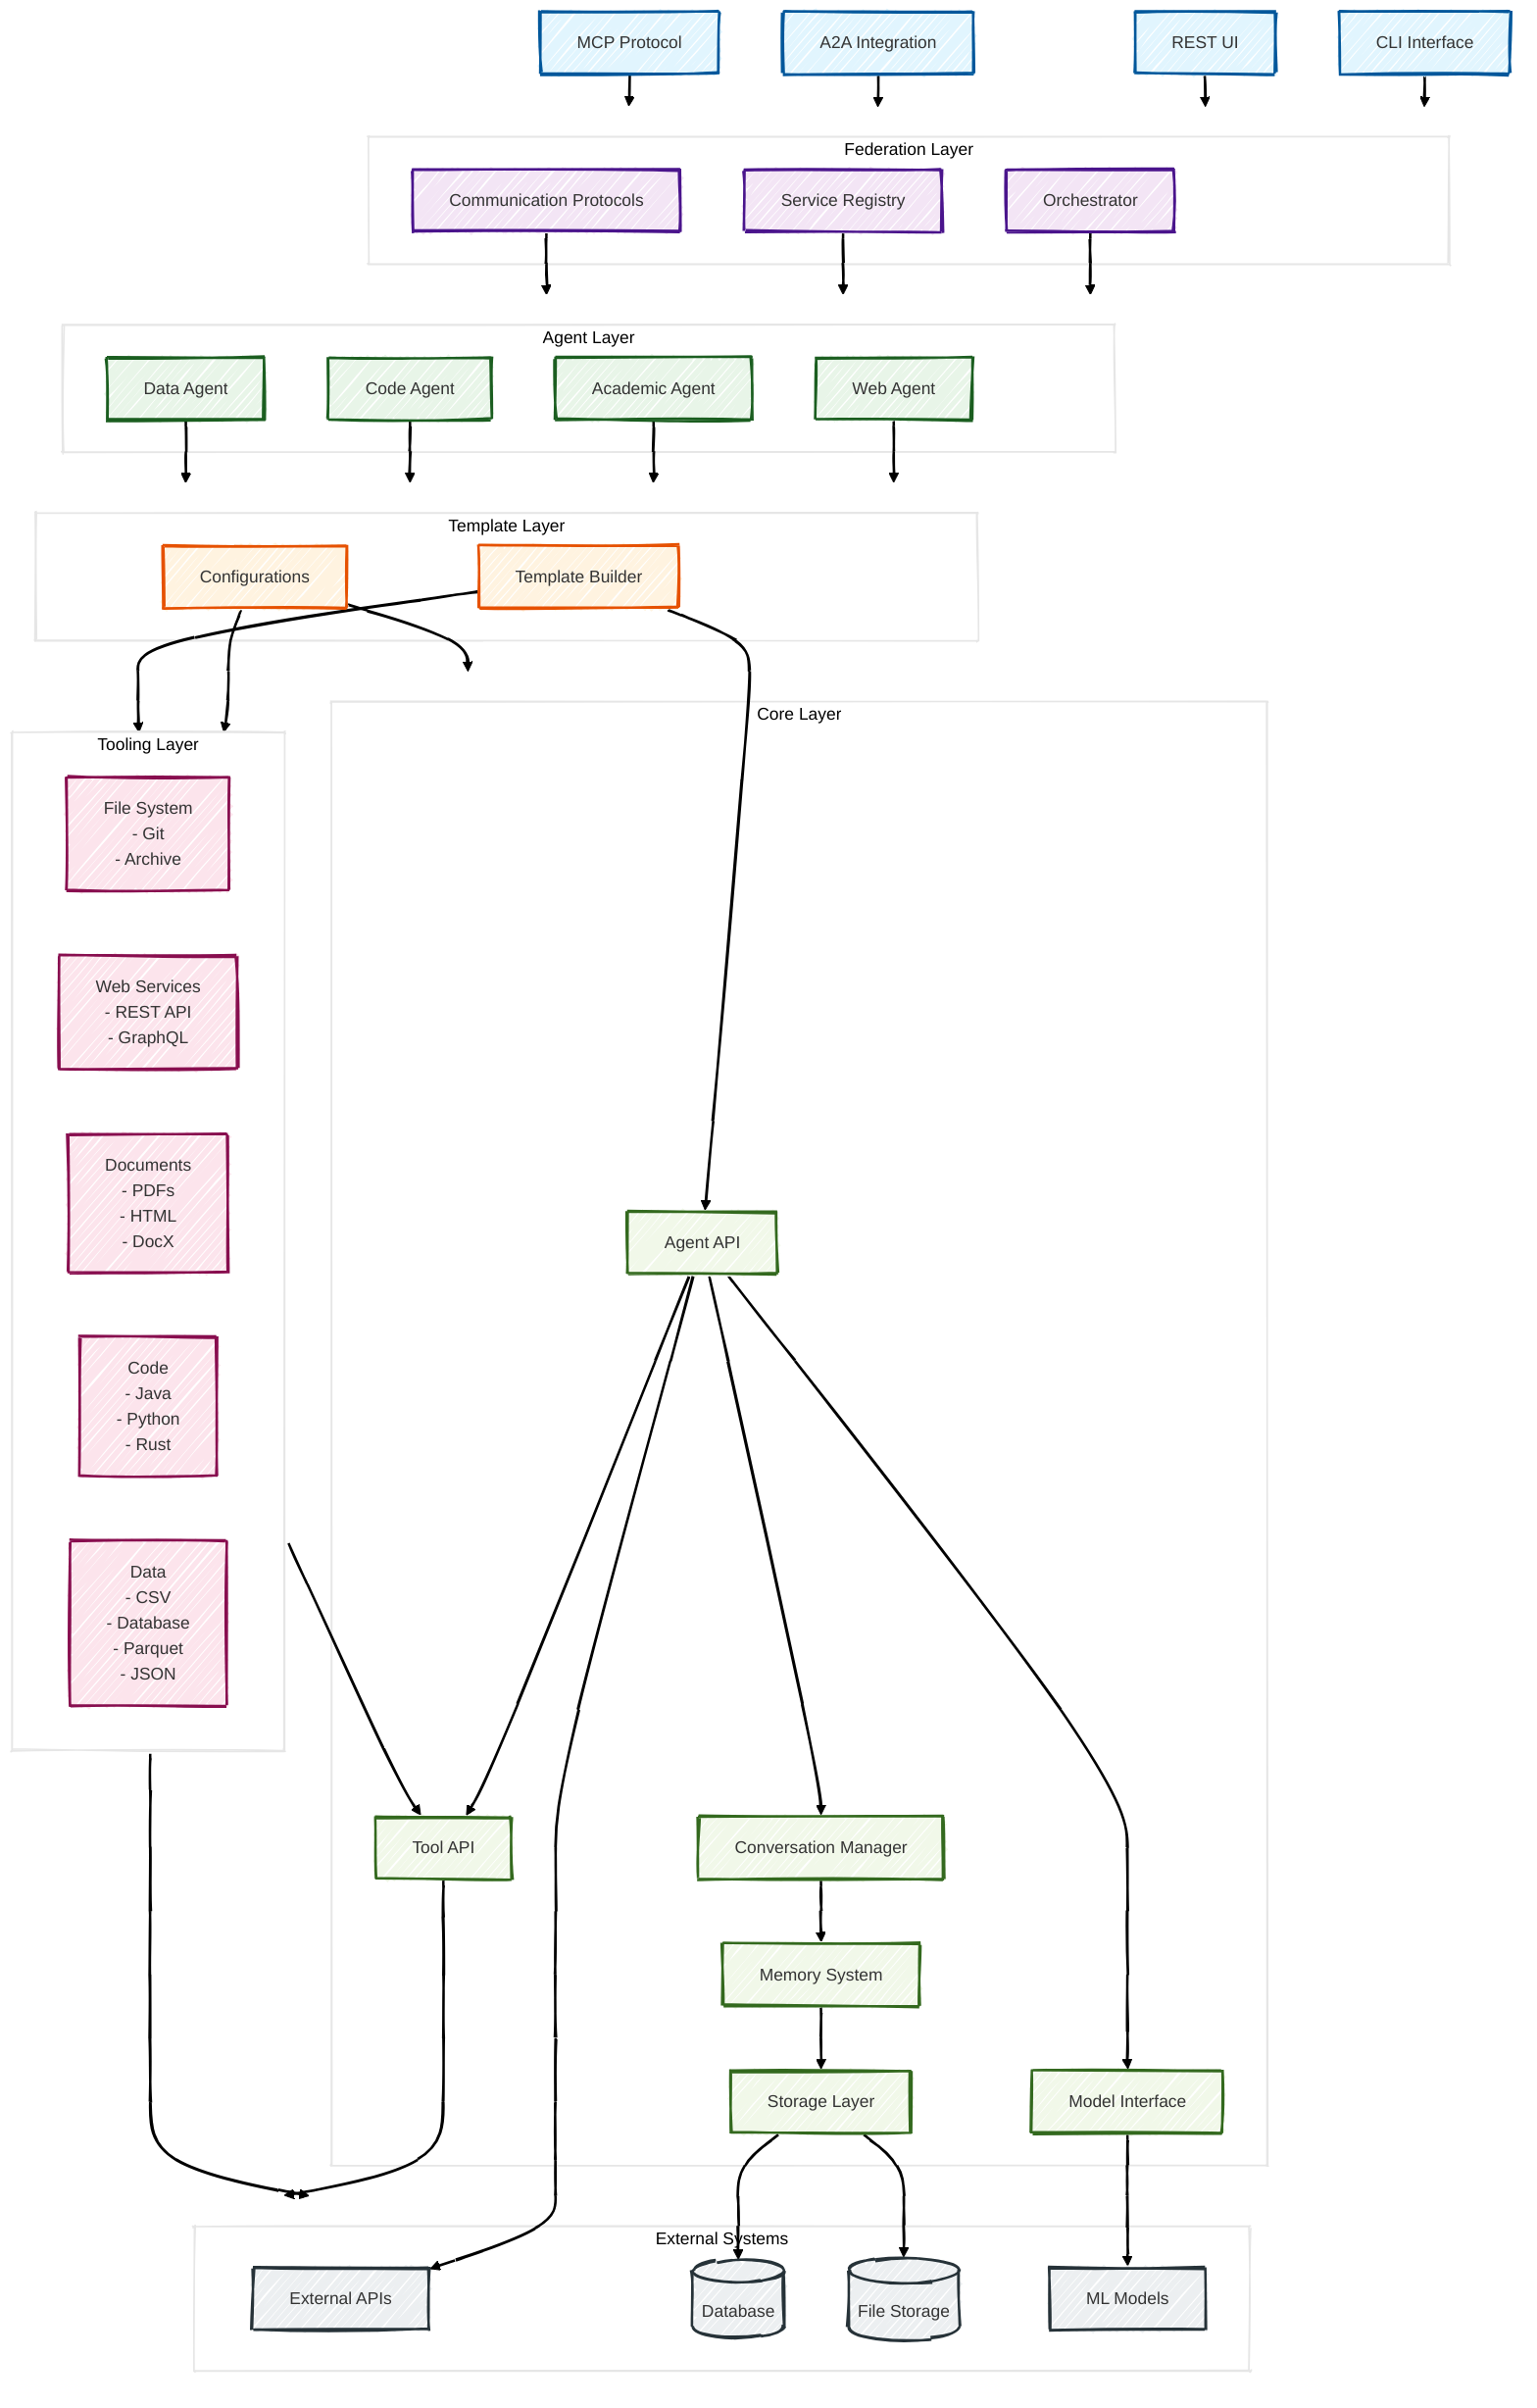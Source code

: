 ---
config:
  theme: neo
  look: handDrawn
---
graph TB
    %% Top Level Interfaces
    CLI[CLI Interface]
    RestUI[REST UI]
    A2A[A2A Integration]
    MCP[MCP Protocol]
    
    %% Federation Layer
    subgraph Federation["Federation Layer"]
        Orchestrator[Orchestrator]
        Registry[Service Registry]
        Protocols[Communication Protocols]
    end
    
    %% Agent Layer
    subgraph Agents["Agent Layer"]
        WebAgent[Web Agent]
        AcademicAgent[Academic Agent]
        CodeAgent[Code Agent]
        DataAgent[Data Agent]
    end
    
    %% Template Layer
    subgraph Template["Template Layer"]
        Builder[Template Builder]
        Configs[Configurations]
    end
    
    %% Tooling Layer
    subgraph Tooling["Tooling Layer"]
        FS[File System<br/>- Git<br/>- Archive]
        Web[Web Services<br/>- REST API<br/>- GraphQL]
        Documents[Documents<br/>- PDFs<br/>- HTML<br/>- DocX]
        Code[Code<br/>- Java<br/>- Python<br/>- Rust]
        Data[Data<br/>- CSV<br/>- Database<br/>- Parquet<br/>- JSON]
    end
    
    %% Core Layer
    subgraph Core["Core Layer"]
        AgentAPI[Agent API]
        Conversation[Conversation Manager]
        Memory[Memory System]
        Storage[Storage Layer]
        Model[Model Interface]
        ToolAPI[Tool API]
    end
    
    %% External Systems
    subgraph External["External Systems"]
        ExtAPI[External APIs]
        Database[(Database)]
        FileStorage[(File Storage)]
        MLModels[ML Models]
    end
    
    %% Connections - Top Level to Federation
    CLI --> Federation
    RestUI --> Federation
    A2A --> Federation
    MCP --> Federation
    
    %% Federation to Agents
    Orchestrator --> Agents    
    Registry --> Agents
    Protocols --> Agents
    
    %% Agents to Template
    WebAgent --> Template
    AcademicAgent --> Template
    CodeAgent --> Template
    DataAgent --> Template
    

    Builder --> AgentAPI
    
    %% Template to Tooling
    Configs --> Tooling
    Configs --> Core
    Builder --> Tooling

    
    
    %% Tooling to Core
    Tooling --> ToolAPI
    Tooling --> External

    
    %% Core Internal Connections
    AgentAPI --> Conversation
    AgentAPI --> ToolAPI
    Conversation --> Memory
    Memory --> Storage
    AgentAPI --> Model


    
    %% Core to External
    ToolAPI --> External
    Storage --> Database
    Storage --> FileStorage
    Model --> MLModels
    AgentAPI --> ExtAPI
    
    %% Styling
    classDef interfaceClass fill:#e1f5fe,stroke:#01579b,stroke-width:2px
    classDef federationClass fill:#f3e5f5,stroke:#4a148c,stroke-width:2px
    classDef agentClass fill:#e8f5e8,stroke:#1b5e20,stroke-width:2px
    classDef templateClass fill:#fff3e0,stroke:#e65100,stroke-width:2px
    classDef toolingClass fill:#fce4ec,stroke:#880e4f,stroke-width:2px
    classDef coreClass fill:#f1f8e9,stroke:#33691e,stroke-width:2px
    classDef externalClass fill:#eceff1,stroke:#263238,stroke-width:2px
    
    class CLI,RestUI,A2A,MCP interfaceClass
    class Orchestrator,Registry,Protocols federationClass
    class WebAgent,AcademicAgent,CodeAgent,DataAgent agentClass
    class Builder,Configs,Roles templateClass
    class FS,Web,Documents,Code,Data toolingClass
    class AgentAPI,Conversation,Memory,Storage,ToolChain,Model,Utils,ToolAPI coreClass
    class ExtAPI,Database,FileStorage,MLModels externalClass